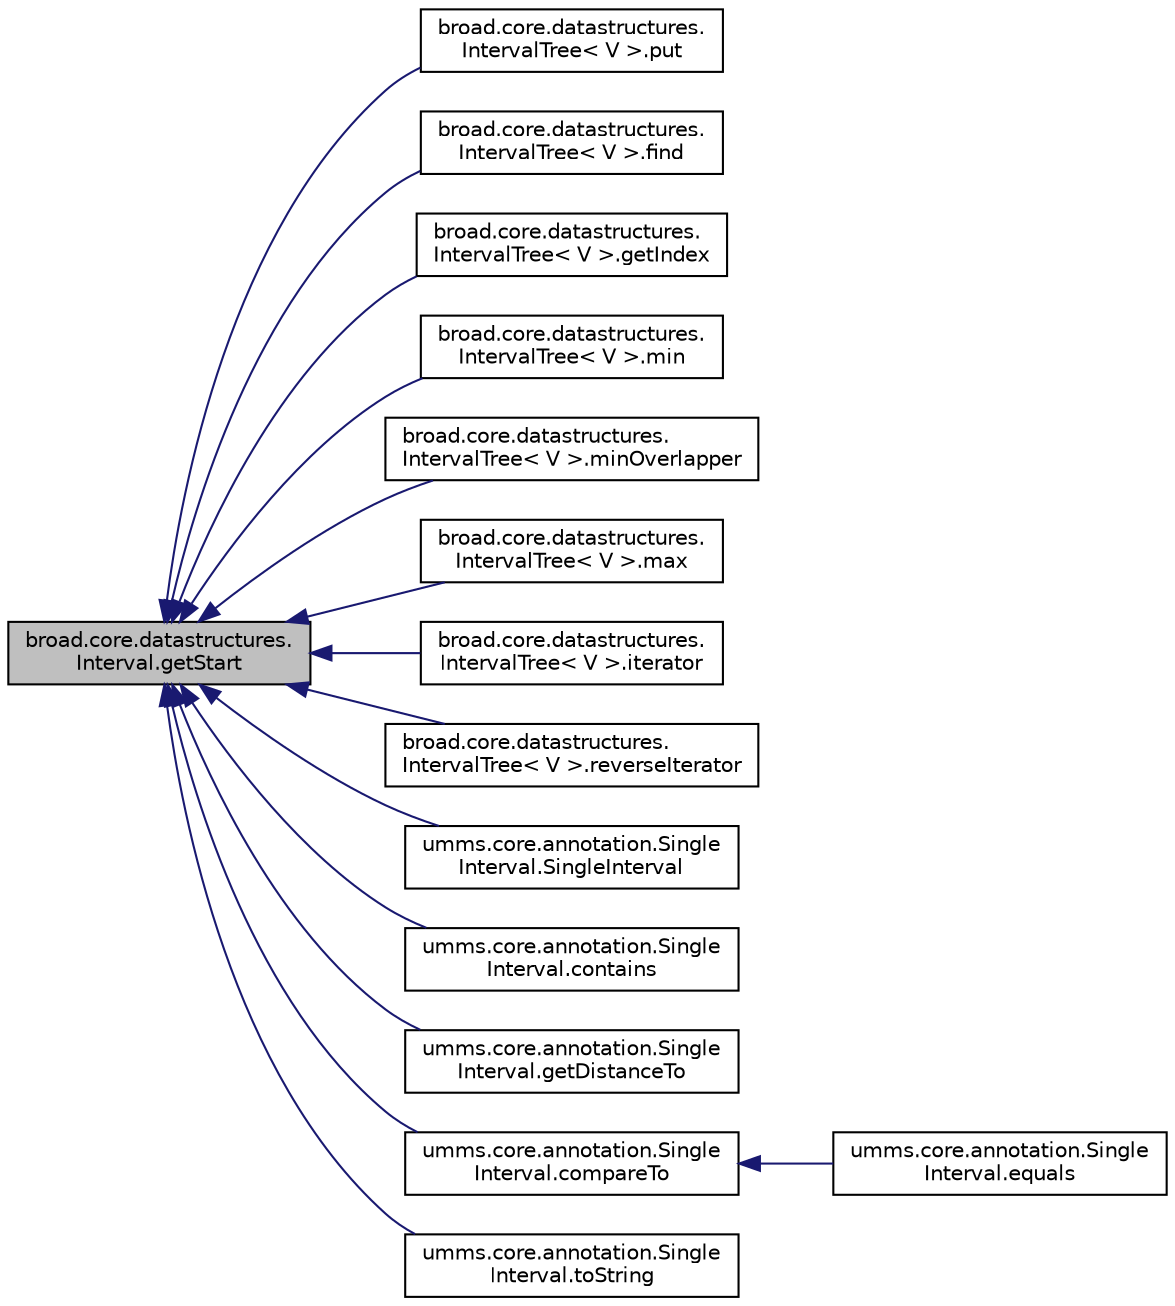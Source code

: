 digraph "broad.core.datastructures.Interval.getStart"
{
  edge [fontname="Helvetica",fontsize="10",labelfontname="Helvetica",labelfontsize="10"];
  node [fontname="Helvetica",fontsize="10",shape=record];
  rankdir="LR";
  Node1 [label="broad.core.datastructures.\lInterval.getStart",height=0.2,width=0.4,color="black", fillcolor="grey75", style="filled" fontcolor="black"];
  Node1 -> Node2 [dir="back",color="midnightblue",fontsize="10",style="solid",fontname="Helvetica"];
  Node2 [label="broad.core.datastructures.\lIntervalTree\< V \>.put",height=0.2,width=0.4,color="black", fillcolor="white", style="filled",URL="$classbroad_1_1core_1_1datastructures_1_1_interval_tree_3_01_v_01_4.html#ab4e3d991900d0af7e9184af6db46340c"];
  Node1 -> Node3 [dir="back",color="midnightblue",fontsize="10",style="solid",fontname="Helvetica"];
  Node3 [label="broad.core.datastructures.\lIntervalTree\< V \>.find",height=0.2,width=0.4,color="black", fillcolor="white", style="filled",URL="$classbroad_1_1core_1_1datastructures_1_1_interval_tree_3_01_v_01_4.html#a62fd139e37c45f014646e5f83f558b74"];
  Node1 -> Node4 [dir="back",color="midnightblue",fontsize="10",style="solid",fontname="Helvetica"];
  Node4 [label="broad.core.datastructures.\lIntervalTree\< V \>.getIndex",height=0.2,width=0.4,color="black", fillcolor="white", style="filled",URL="$classbroad_1_1core_1_1datastructures_1_1_interval_tree_3_01_v_01_4.html#a87fa030b462c169a7cb7ec515d652170"];
  Node1 -> Node5 [dir="back",color="midnightblue",fontsize="10",style="solid",fontname="Helvetica"];
  Node5 [label="broad.core.datastructures.\lIntervalTree\< V \>.min",height=0.2,width=0.4,color="black", fillcolor="white", style="filled",URL="$classbroad_1_1core_1_1datastructures_1_1_interval_tree_3_01_v_01_4.html#ade7a80aa74915e1b4f8a5b8dcb394432"];
  Node1 -> Node6 [dir="back",color="midnightblue",fontsize="10",style="solid",fontname="Helvetica"];
  Node6 [label="broad.core.datastructures.\lIntervalTree\< V \>.minOverlapper",height=0.2,width=0.4,color="black", fillcolor="white", style="filled",URL="$classbroad_1_1core_1_1datastructures_1_1_interval_tree_3_01_v_01_4.html#a8327871565ee42bd38cfda44240591c5"];
  Node1 -> Node7 [dir="back",color="midnightblue",fontsize="10",style="solid",fontname="Helvetica"];
  Node7 [label="broad.core.datastructures.\lIntervalTree\< V \>.max",height=0.2,width=0.4,color="black", fillcolor="white", style="filled",URL="$classbroad_1_1core_1_1datastructures_1_1_interval_tree_3_01_v_01_4.html#a9531b81beb8655f40e89f47ad20ee730"];
  Node1 -> Node8 [dir="back",color="midnightblue",fontsize="10",style="solid",fontname="Helvetica"];
  Node8 [label="broad.core.datastructures.\lIntervalTree\< V \>.iterator",height=0.2,width=0.4,color="black", fillcolor="white", style="filled",URL="$classbroad_1_1core_1_1datastructures_1_1_interval_tree_3_01_v_01_4.html#a9727995889413a674272f79899f4a932"];
  Node1 -> Node9 [dir="back",color="midnightblue",fontsize="10",style="solid",fontname="Helvetica"];
  Node9 [label="broad.core.datastructures.\lIntervalTree\< V \>.reverseIterator",height=0.2,width=0.4,color="black", fillcolor="white", style="filled",URL="$classbroad_1_1core_1_1datastructures_1_1_interval_tree_3_01_v_01_4.html#a696aaef2df281d57bc671519cb4663b0"];
  Node1 -> Node10 [dir="back",color="midnightblue",fontsize="10",style="solid",fontname="Helvetica"];
  Node10 [label="umms.core.annotation.Single\lInterval.SingleInterval",height=0.2,width=0.4,color="black", fillcolor="white", style="filled",URL="$classumms_1_1core_1_1annotation_1_1_single_interval.html#a983972f2e020292e97ef970b204577e5"];
  Node1 -> Node11 [dir="back",color="midnightblue",fontsize="10",style="solid",fontname="Helvetica"];
  Node11 [label="umms.core.annotation.Single\lInterval.contains",height=0.2,width=0.4,color="black", fillcolor="white", style="filled",URL="$classumms_1_1core_1_1annotation_1_1_single_interval.html#ac4beddc176961e3571745e624e8b7935"];
  Node1 -> Node12 [dir="back",color="midnightblue",fontsize="10",style="solid",fontname="Helvetica"];
  Node12 [label="umms.core.annotation.Single\lInterval.getDistanceTo",height=0.2,width=0.4,color="black", fillcolor="white", style="filled",URL="$classumms_1_1core_1_1annotation_1_1_single_interval.html#a50c6fe38bfa25042209be45b319185e8"];
  Node1 -> Node13 [dir="back",color="midnightblue",fontsize="10",style="solid",fontname="Helvetica"];
  Node13 [label="umms.core.annotation.Single\lInterval.compareTo",height=0.2,width=0.4,color="black", fillcolor="white", style="filled",URL="$classumms_1_1core_1_1annotation_1_1_single_interval.html#ab5cd161bf20b4b63196de28feba3a400"];
  Node13 -> Node14 [dir="back",color="midnightblue",fontsize="10",style="solid",fontname="Helvetica"];
  Node14 [label="umms.core.annotation.Single\lInterval.equals",height=0.2,width=0.4,color="black", fillcolor="white", style="filled",URL="$classumms_1_1core_1_1annotation_1_1_single_interval.html#a38841887f454c200862148f6003b0a9a"];
  Node1 -> Node15 [dir="back",color="midnightblue",fontsize="10",style="solid",fontname="Helvetica"];
  Node15 [label="umms.core.annotation.Single\lInterval.toString",height=0.2,width=0.4,color="black", fillcolor="white", style="filled",URL="$classumms_1_1core_1_1annotation_1_1_single_interval.html#af6ec57ba960feb42089534e956d13075"];
}
